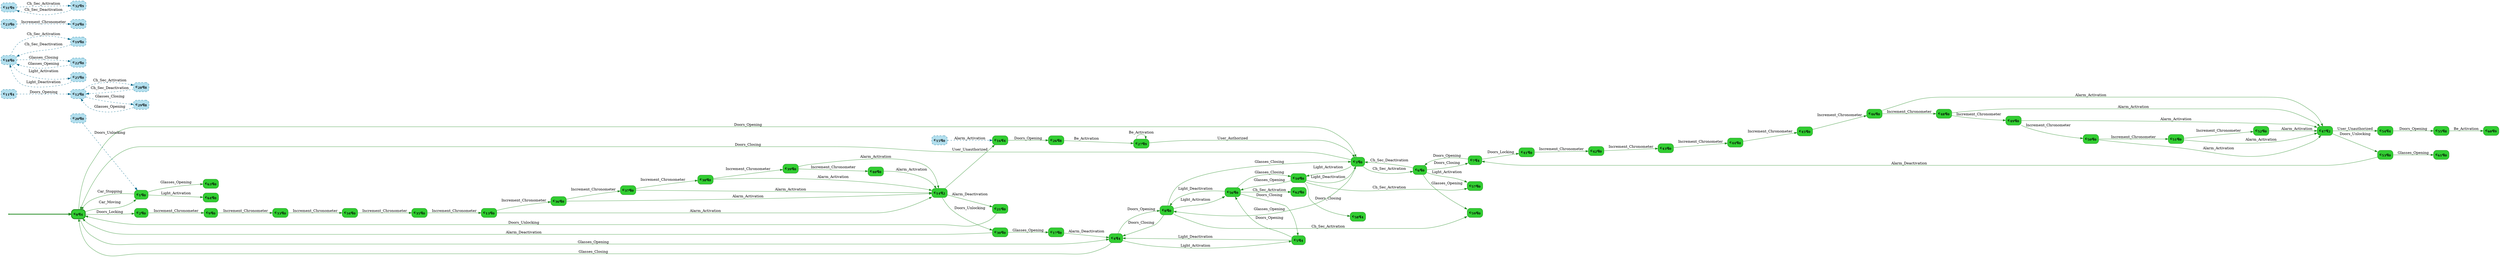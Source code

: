 digraph g {

	rankdir="LR"

	__invisible__[shape="point", color="forestgreen"]
	c0q4[label=<<b>c<sub>0</sub>q<sub>4</sub></b>>, shape="box", style="rounded, filled", fillcolor="limegreen", color="forestgreen", penwidth=3] // Initial
	c1q0[label=<<b>c<sub>1</sub>q<sub>0</sub></b>>, shape="box", style="rounded, filled", fillcolor="limegreen", color="forestgreen"]
	c63q0[label=<<b>c<sub>63</sub>q<sub>0</sub></b>>, shape="box", style="rounded, filled", fillcolor="limegreen", color="forestgreen"]
	c64q0[label=<<b>c<sub>64</sub>q<sub>0</sub></b>>, shape="box", style="rounded, filled", fillcolor="limegreen", color="forestgreen"]
	c2q0[label=<<b>c<sub>2</sub>q<sub>0</sub></b>>, shape="box", style="rounded, filled", fillcolor="limegreen", color="forestgreen"]
	c9q0[label=<<b>c<sub>9</sub>q<sub>0</sub></b>>, shape="box", style="rounded, filled", fillcolor="limegreen", color="forestgreen"]
	c33q0[label=<<b>c<sub>33</sub>q<sub>0</sub></b>>, shape="box", style="rounded, filled", fillcolor="limegreen", color="forestgreen"]
	c34q0[label=<<b>c<sub>34</sub>q<sub>0</sub></b>>, shape="box", style="rounded, filled", fillcolor="limegreen", color="forestgreen"]
	c35q0[label=<<b>c<sub>35</sub>q<sub>0</sub></b>>, shape="box", style="rounded, filled", fillcolor="limegreen", color="forestgreen"]
	c13q0[label=<<b>c<sub>13</sub>q<sub>0</sub></b>>, shape="box", style="rounded, filled", fillcolor="limegreen", color="forestgreen"]
	c14q2[label=<<b>c<sub>14</sub>q<sub>2</sub></b>>, shape="box", style="rounded, filled", fillcolor="limegreen", color="forestgreen"]
	c21q0[label=<<b>c<sub>21</sub>q<sub>0</sub></b>>, shape="box", style="rounded, filled", fillcolor="limegreen", color="forestgreen"]
	c30q0[label=<<b>c<sub>30</sub>q<sub>0</sub></b>>, shape="box", style="rounded, filled", fillcolor="limegreen", color="forestgreen"]
	c17q0[label=<<b>c<sub>17</sub>q<sub>0</sub></b>>, shape="box", style="rounded, filled", fillcolor="limegreen", color="forestgreen"]
	c4q4[label=<<b>c<sub>4</sub>q<sub>4</sub></b>>, shape="box", style="rounded, filled", fillcolor="limegreen", color="forestgreen"]
	c5q4[label=<<b>c<sub>5</sub>q<sub>4</sub></b>>, shape="box", style="rounded, filled", fillcolor="limegreen", color="forestgreen"]
	c56q0[label=<<b>c<sub>56</sub>q<sub>0</sub></b>>, shape="box", style="rounded, filled", fillcolor="limegreen", color="forestgreen"]
	c62q0[label=<<b>c<sub>62</sub>q<sub>0</sub></b>>, shape="box", style="rounded, filled", fillcolor="limegreen", color="forestgreen"]
	c10q0[label=<<b>c<sub>10</sub>q<sub>0</sub></b>>, shape="box", style="rounded, filled", fillcolor="limegreen", color="forestgreen"]
	c3q0[label=<<b>c<sub>3</sub>q<sub>0</sub></b>>, shape="box", style="rounded, filled", fillcolor="limegreen", color="forestgreen"]
	c6q0[label=<<b>c<sub>6</sub>q<sub>0</sub></b>>, shape="box", style="rounded, filled", fillcolor="limegreen", color="forestgreen"]
	c7q4[label=<<b>c<sub>7</sub>q<sub>4</sub></b>>, shape="box", style="rounded, filled", fillcolor="limegreen", color="forestgreen"]
	c41q0[label=<<b>c<sub>41</sub>q<sub>0</sub></b>>, shape="box", style="rounded, filled", fillcolor="limegreen", color="forestgreen"]
	c42q0[label=<<b>c<sub>42</sub>q<sub>0</sub></b>>, shape="box", style="rounded, filled", fillcolor="limegreen", color="forestgreen"]
	c43q0[label=<<b>c<sub>43</sub>q<sub>0</sub></b>>, shape="box", style="rounded, filled", fillcolor="limegreen", color="forestgreen"]
	c44q0[label=<<b>c<sub>44</sub>q<sub>0</sub></b>>, shape="box", style="rounded, filled", fillcolor="limegreen", color="forestgreen"]
	c45q0[label=<<b>c<sub>45</sub>q<sub>0</sub></b>>, shape="box", style="rounded, filled", fillcolor="limegreen", color="forestgreen"]
	c46q0[label=<<b>c<sub>46</sub>q<sub>0</sub></b>>, shape="box", style="rounded, filled", fillcolor="limegreen", color="forestgreen"]
	c47q2[label=<<b>c<sub>47</sub>q<sub>2</sub></b>>, shape="box", style="rounded, filled", fillcolor="limegreen", color="forestgreen"]
	c53q0[label=<<b>c<sub>53</sub>q<sub>0</sub></b>>, shape="box", style="rounded, filled", fillcolor="limegreen", color="forestgreen"]
	c61q0[label=<<b>c<sub>61</sub>q<sub>0</sub></b>>, shape="box", style="rounded, filled", fillcolor="limegreen", color="forestgreen"]
	c54q4[label=<<b>c<sub>54</sub>q<sub>4</sub></b>>, shape="box", style="rounded, filled", fillcolor="limegreen", color="forestgreen"]
	c55q8[label=<<b>c<sub>55</sub>q<sub>8</sub></b>>, shape="box", style="rounded, filled", fillcolor="limegreen", color="forestgreen"]
	c60q9[label=<<b>c<sub>60</sub>q<sub>9</sub></b>>, shape="box", style="rounded, filled", fillcolor="limegreen", color="forestgreen"]
	c48q0[label=<<b>c<sub>48</sub>q<sub>0</sub></b>>, shape="box", style="rounded, filled", fillcolor="limegreen", color="forestgreen"]
	c49q0[label=<<b>c<sub>49</sub>q<sub>0</sub></b>>, shape="box", style="rounded, filled", fillcolor="limegreen", color="forestgreen"]
	c50q0[label=<<b>c<sub>50</sub>q<sub>0</sub></b>>, shape="box", style="rounded, filled", fillcolor="limegreen", color="forestgreen"]
	c51q0[label=<<b>c<sub>51</sub>q<sub>0</sub></b>>, shape="box", style="rounded, filled", fillcolor="limegreen", color="forestgreen"]
	c52q0[label=<<b>c<sub>52</sub>q<sub>0</sub></b>>, shape="box", style="rounded, filled", fillcolor="limegreen", color="forestgreen"]
	c59q0[label=<<b>c<sub>59</sub>q<sub>0</sub></b>>, shape="box", style="rounded, filled", fillcolor="limegreen", color="forestgreen"]
	c57q0[label=<<b>c<sub>57</sub>q<sub>0</sub></b>>, shape="box", style="rounded, filled", fillcolor="limegreen", color="forestgreen"]
	c8q0[label=<<b>c<sub>8</sub>q<sub>0</sub></b>>, shape="box", style="rounded, filled", fillcolor="limegreen", color="forestgreen"]
	c58q4[label=<<b>c<sub>58</sub>q<sub>4</sub></b>>, shape="box", style="rounded, filled", fillcolor="limegreen", color="forestgreen"]
	c16q4[label=<<b>c<sub>16</sub>q<sub>4</sub></b>>, shape="box", style="rounded, filled", fillcolor="limegreen", color="forestgreen"]
	c26q8[label=<<b>c<sub>26</sub>q<sub>8</sub></b>>, shape="box", style="rounded, filled", fillcolor="limegreen", color="forestgreen"]
	c27q9[label=<<b>c<sub>27</sub>q<sub>9</sub></b>>, shape="box", style="rounded, filled", fillcolor="limegreen", color="forestgreen"]
	c36q0[label=<<b>c<sub>36</sub>q<sub>0</sub></b>>, shape="box", style="rounded, filled", fillcolor="limegreen", color="forestgreen"]
	c37q0[label=<<b>c<sub>37</sub>q<sub>0</sub></b>>, shape="box", style="rounded, filled", fillcolor="limegreen", color="forestgreen"]
	c38q0[label=<<b>c<sub>38</sub>q<sub>0</sub></b>>, shape="box", style="rounded, filled", fillcolor="limegreen", color="forestgreen"]
	c39q0[label=<<b>c<sub>39</sub>q<sub>0</sub></b>>, shape="box", style="rounded, filled", fillcolor="limegreen", color="forestgreen"]
	c40q0[label=<<b>c<sub>40</sub>q<sub>0</sub></b>>, shape="box", style="rounded, filled", fillcolor="limegreen", color="forestgreen"]
	c11q4[label=<<b>c<sub>11</sub>q<sub>4</sub></b>>, shape="box", style="rounded, filled, dashed", fillcolor="lightblue2", color="deepskyblue4"]
	c12q8[label=<<b>c<sub>12</sub>q<sub>8</sub></b>>, shape="box", style="rounded, filled, dashed", fillcolor="lightblue2", color="deepskyblue4"]
	c15q0[label=<<b>c<sub>15</sub>q<sub>0</sub></b>>, shape="box", style="rounded, filled, dashed", fillcolor="lightblue2", color="deepskyblue4"]
	c18q0[label=<<b>c<sub>18</sub>q<sub>0</sub></b>>, shape="box", style="rounded, filled, dashed", fillcolor="lightblue2", color="deepskyblue4"]
	c19q0[label=<<b>c<sub>19</sub>q<sub>0</sub></b>>, shape="box", style="rounded, filled, dashed", fillcolor="lightblue2", color="deepskyblue4"]
	c20q0[label=<<b>c<sub>20</sub>q<sub>0</sub></b>>, shape="box", style="rounded, filled, dashed", fillcolor="lightblue2", color="deepskyblue4"]
	c22q0[label=<<b>c<sub>22</sub>q<sub>0</sub></b>>, shape="box", style="rounded, filled, dashed", fillcolor="lightblue2", color="deepskyblue4"]
	c23q0[label=<<b>c<sub>23</sub>q<sub>0</sub></b>>, shape="box", style="rounded, filled, dashed", fillcolor="lightblue2", color="deepskyblue4"]
	c24q0[label=<<b>c<sub>24</sub>q<sub>0</sub></b>>, shape="box", style="rounded, filled, dashed", fillcolor="lightblue2", color="deepskyblue4"]
	c25q0[label=<<b>c<sub>25</sub>q<sub>0</sub></b>>, shape="box", style="rounded, filled, dashed", fillcolor="lightblue2", color="deepskyblue4"]
	c28q8[label=<<b>c<sub>28</sub>q<sub>8</sub></b>>, shape="box", style="rounded, filled, dashed", fillcolor="lightblue2", color="deepskyblue4"]
	c29q8[label=<<b>c<sub>29</sub>q<sub>8</sub></b>>, shape="box", style="rounded, filled, dashed", fillcolor="lightblue2", color="deepskyblue4"]
	c31q9[label=<<b>c<sub>31</sub>q<sub>9</sub></b>>, shape="box", style="rounded, filled, dashed", fillcolor="lightblue2", color="deepskyblue4"]
	c32q9[label=<<b>c<sub>32</sub>q<sub>9</sub></b>>, shape="box", style="rounded, filled, dashed", fillcolor="lightblue2", color="deepskyblue4"]

	__invisible__ -> c0q4[penwidth=3, color="forestgreen"]
	c0q4 -> c1q0[label=<Car_Moving>, color="forestgreen"]
	c1q0 -> c0q4[label=<Car_Stopping>, color="forestgreen"]
	c1q0 -> c63q0[label=<Glasses_Opening>, color="forestgreen"]
	c1q0 -> c64q0[label=<Light_Activation>, color="forestgreen"]
	c0q4 -> c2q0[label=<Doors_Locking>, color="forestgreen"]
	c2q0 -> c9q0[label=<Increment_Chronometer>, color="forestgreen"]
	c9q0 -> c33q0[label=<Increment_Chronometer>, color="forestgreen"]
	c33q0 -> c34q0[label=<Increment_Chronometer>, color="forestgreen"]
	c34q0 -> c35q0[label=<Increment_Chronometer>, color="forestgreen"]
	c35q0 -> c13q0[label=<Increment_Chronometer>, color="forestgreen"]
	c13q0 -> c14q2[label=<Alarm_Activation>, color="forestgreen"]
	c14q2 -> c21q0[label=<Alarm_Deactivation>, color="forestgreen"]
	c21q0 -> c0q4[label=<Doors_Unlocking>, color="forestgreen"]
	c14q2 -> c30q0[label=<Doors_Unlocking>, color="forestgreen"]
	c30q0 -> c0q4[label=<Alarm_Deactivation>, color="forestgreen"]
	c30q0 -> c17q0[label=<Glasses_Opening>, color="forestgreen"]
	c17q0 -> c4q4[label=<Alarm_Deactivation>, color="forestgreen"]
	c4q4 -> c5q4[label=<Light_Activation>, color="forestgreen"]
	c5q4 -> c4q4[label=<Light_Deactivation>, color="forestgreen"]
	c5q4 -> c56q0[label=<Doors_Opening>, color="forestgreen"]
	c56q0 -> c62q0[label=<Ch_Sec_Activation>, color="forestgreen"]
	c56q0 -> c5q4[label=<Doors_Closing>, color="forestgreen"]
	c56q0 -> c10q0[label=<Glasses_Closing>, color="forestgreen"]
	c10q0 -> c3q0[label=<Light_Deactivation>, color="forestgreen"]
	c3q0 -> c6q0[label=<Ch_Sec_Activation>, color="forestgreen"]
	c6q0 -> c3q0[label=<Ch_Sec_Deactivation>, color="forestgreen"]
	c6q0 -> c7q4[label=<Doors_Closing>, color="forestgreen"]
	c7q4 -> c41q0[label=<Doors_Locking>, color="forestgreen"]
	c41q0 -> c42q0[label=<Increment_Chronometer>, color="forestgreen"]
	c42q0 -> c43q0[label=<Increment_Chronometer>, color="forestgreen"]
	c43q0 -> c44q0[label=<Increment_Chronometer>, color="forestgreen"]
	c44q0 -> c45q0[label=<Increment_Chronometer>, color="forestgreen"]
	c45q0 -> c46q0[label=<Increment_Chronometer>, color="forestgreen"]
	c46q0 -> c47q2[label=<Alarm_Activation>, color="forestgreen"]
	c47q2 -> c53q0[label=<Doors_Unlocking>, color="forestgreen"]
	c53q0 -> c7q4[label=<Alarm_Deactivation>, color="forestgreen"]
	c53q0 -> c61q0[label=<Glasses_Opening>, color="forestgreen"]
	c47q2 -> c54q4[label=<User_Unauthorized>, color="forestgreen"]
	c54q4 -> c55q8[label=<Doors_Opening>, color="forestgreen"]
	c55q8 -> c60q9[label=<Be_Activation>, color="forestgreen"]
	c46q0 -> c48q0[label=<Increment_Chronometer>, color="forestgreen"]
	c48q0 -> c47q2[label=<Alarm_Activation>, color="forestgreen"]
	c48q0 -> c49q0[label=<Increment_Chronometer>, color="forestgreen"]
	c49q0 -> c47q2[label=<Alarm_Activation>, color="forestgreen"]
	c49q0 -> c50q0[label=<Increment_Chronometer>, color="forestgreen"]
	c50q0 -> c47q2[label=<Alarm_Activation>, color="forestgreen"]
	c50q0 -> c51q0[label=<Increment_Chronometer>, color="forestgreen"]
	c51q0 -> c47q2[label=<Alarm_Activation>, color="forestgreen"]
	c51q0 -> c52q0[label=<Increment_Chronometer>, color="forestgreen"]
	c52q0 -> c47q2[label=<Alarm_Activation>, color="forestgreen"]
	c7q4 -> c6q0[label=<Doors_Opening>, color="forestgreen"]
	c6q0 -> c59q0[label=<Glasses_Opening>, color="forestgreen"]
	c6q0 -> c57q0[label=<Light_Activation>, color="forestgreen"]
	c3q0 -> c8q0[label=<Glasses_Opening>, color="forestgreen"]
	c8q0 -> c3q0[label=<Glasses_Closing>, color="forestgreen"]
	c8q0 -> c59q0[label=<Ch_Sec_Activation>, color="forestgreen"]
	c8q0 -> c4q4[label=<Doors_Closing>, color="forestgreen"]
	c8q0 -> c56q0[label=<Light_Activation>, color="forestgreen"]
	c3q0 -> c10q0[label=<Light_Activation>, color="forestgreen"]
	c3q0 -> c0q4[label=<Doors_Closing>, color="forestgreen"]
	c10q0 -> c57q0[label=<Ch_Sec_Activation>, color="forestgreen"]
	c10q0 -> c58q4[label=<Doors_Closing>, color="forestgreen"]
	c10q0 -> c56q0[label=<Glasses_Opening>, color="forestgreen"]
	c56q0 -> c8q0[label=<Light_Deactivation>, color="forestgreen"]
	c4q4 -> c0q4[label=<Glasses_Closing>, color="forestgreen"]
	c4q4 -> c8q0[label=<Doors_Opening>, color="forestgreen"]
	c14q2 -> c16q4[label=<User_Unauthorized>, color="forestgreen"]
	c16q4 -> c26q8[label=<Doors_Opening>, color="forestgreen"]
	c26q8 -> c27q9[label=<Be_Activation>, color="forestgreen"]
	c27q9 -> c27q9[label=<Be_Activation>, color="forestgreen"]
	c27q9 -> c3q0[label=<User_Authorized>, color="forestgreen"]
	c13q0 -> c36q0[label=<Increment_Chronometer>, color="forestgreen"]
	c36q0 -> c14q2[label=<Alarm_Activation>, color="forestgreen"]
	c36q0 -> c37q0[label=<Increment_Chronometer>, color="forestgreen"]
	c37q0 -> c14q2[label=<Alarm_Activation>, color="forestgreen"]
	c37q0 -> c38q0[label=<Increment_Chronometer>, color="forestgreen"]
	c38q0 -> c14q2[label=<Alarm_Activation>, color="forestgreen"]
	c38q0 -> c39q0[label=<Increment_Chronometer>, color="forestgreen"]
	c39q0 -> c14q2[label=<Alarm_Activation>, color="forestgreen"]
	c39q0 -> c40q0[label=<Increment_Chronometer>, color="forestgreen"]
	c40q0 -> c14q2[label=<Alarm_Activation>, color="forestgreen"]
	c0q4 -> c3q0[label=<Doors_Opening>, color="forestgreen"]
	c0q4 -> c4q4[label=<Glasses_Opening>, color="forestgreen"]
	c11q4 -> c12q8[label=<Doors_Opening>, color="deepskyblue4", style="dashed"]
	c15q0 -> c16q4[label=<Alarm_Activation>, color="deepskyblue4", style="dashed"]
	c18q0 -> c19q0[label=<Ch_Sec_Activation>, color="deepskyblue4", style="dashed"]
	c19q0 -> c18q0[label=<Ch_Sec_Deactivation>, color="deepskyblue4", style="dashed"]
	c20q0 -> c1q0[label=<Doors_Unlocking>, color="deepskyblue4", style="dashed"]
	c18q0 -> c22q0[label=<Glasses_Closing>, color="deepskyblue4", style="dashed"]
	c22q0 -> c18q0[label=<Glasses_Opening>, color="deepskyblue4", style="dashed"]
	c23q0 -> c24q0[label=<Increment_Chronometer>, color="deepskyblue4", style="dashed"]
	c18q0 -> c25q0[label=<Light_Activation>, color="deepskyblue4", style="dashed"]
	c25q0 -> c18q0[label=<Light_Deactivation>, color="deepskyblue4", style="dashed"]
	c12q8 -> c28q8[label=<Ch_Sec_Activation>, color="deepskyblue4", style="dashed"]
	c28q8 -> c12q8[label=<Ch_Sec_Deactivation>, color="deepskyblue4", style="dashed"]
	c12q8 -> c29q8[label=<Glasses_Closing>, color="deepskyblue4", style="dashed"]
	c29q8 -> c12q8[label=<Glasses_Opening>, color="deepskyblue4", style="dashed"]
	c31q9 -> c32q9[label=<Ch_Sec_Activation>, color="deepskyblue4", style="dashed"]
	c32q9 -> c31q9[label=<Ch_Sec_Deactivation>, color="deepskyblue4", style="dashed"]

}
